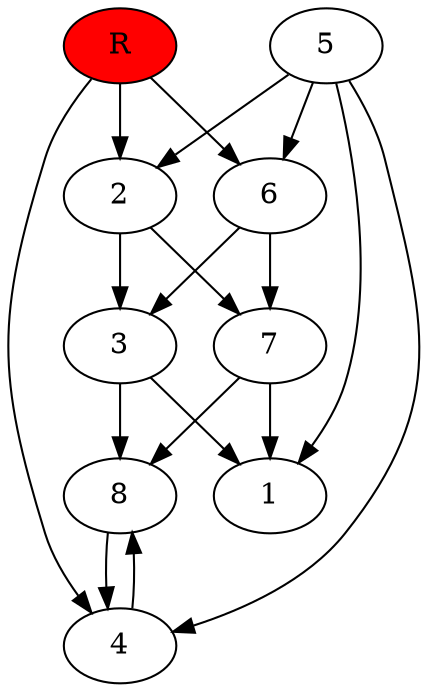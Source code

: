 digraph prb1087 {
	1
	2
	3
	4
	5
	6
	7
	8
	R [fillcolor="#ff0000" style=filled]
	2 -> 3
	2 -> 7
	3 -> 1
	3 -> 8
	4 -> 8
	5 -> 1
	5 -> 2
	5 -> 4
	5 -> 6
	6 -> 3
	6 -> 7
	7 -> 1
	7 -> 8
	8 -> 4
	R -> 2
	R -> 4
	R -> 6
}
